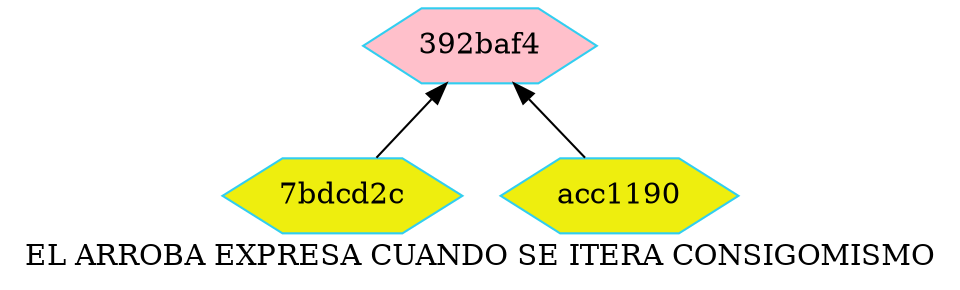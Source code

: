 digraph G
{label="EL ARROBA EXPRESA CUANDO SE ITERA CONSIGOMISMO"
        node[shape = hexagon]
        node[style = filled]
        node[fillcolor = "#EEEEE"]
        node[color = "#EEEEE"]
        node[color = "#31CEF0"]
        rankdir=BT;

"7bdcd2c" -> "392baf4"
"acc1190" -> "392baf4"
"392baf4"[fillcolor="pink"] 
}